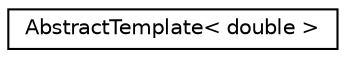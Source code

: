 digraph "Graphical Class Hierarchy"
{
  edge [fontname="Helvetica",fontsize="10",labelfontname="Helvetica",labelfontsize="10"];
  node [fontname="Helvetica",fontsize="10",shape=record];
  rankdir="LR";
  Node0 [label="AbstractTemplate\< double \>",height=0.2,width=0.4,color="black", fillcolor="white", style="filled",URL="$struct_abstract_template_3_01double_01_4.html"];
}
